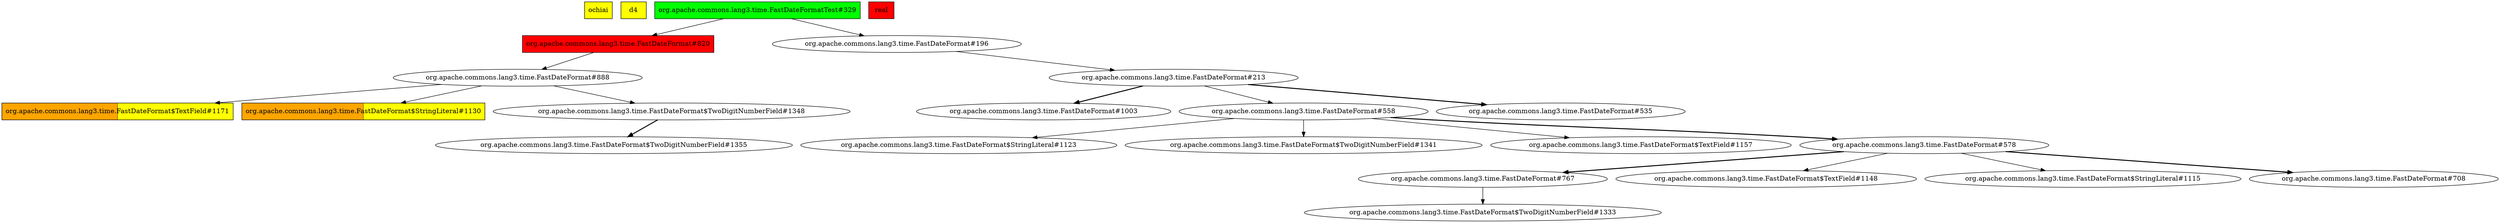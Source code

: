 digraph enhanced {
	"ochiai" [style=striped shape=box fillcolor="yellow"];
	"d4" [style=striped shape=box fillcolor="yellow"];
	"org.apache.commons.lang3.time.FastDateFormatTest#329" [style=striped shape=box fillcolor="green"];
	"org.apache.commons.lang3.time.FastDateFormat#820" [style=striped shape=box fillcolor="red"];
	"org.apache.commons.lang3.time.FastDateFormat$TextField#1171" [style=striped shape=box fillcolor="orange:yellow"];
	"real" [style=striped shape=box fillcolor="red"];
	"org.apache.commons.lang3.time.FastDateFormat$StringLiteral#1130" [style=striped shape=box fillcolor="orange:yellow"];
	"org.apache.commons.lang3.time.FastDateFormat#213" -> "org.apache.commons.lang3.time.FastDateFormat#1003" [style=bold];
	"org.apache.commons.lang3.time.FastDateFormat#888" -> "org.apache.commons.lang3.time.FastDateFormat$TextField#1171";
	"org.apache.commons.lang3.time.FastDateFormat#558" -> "org.apache.commons.lang3.time.FastDateFormat$StringLiteral#1123";
	"org.apache.commons.lang3.time.FastDateFormat#558" -> "org.apache.commons.lang3.time.FastDateFormat$TwoDigitNumberField#1341";
	"org.apache.commons.lang3.time.FastDateFormatTest#329" -> "org.apache.commons.lang3.time.FastDateFormat#196";
	"org.apache.commons.lang3.time.FastDateFormat#888" -> "org.apache.commons.lang3.time.FastDateFormat$StringLiteral#1130";
	"org.apache.commons.lang3.time.FastDateFormat#196" -> "org.apache.commons.lang3.time.FastDateFormat#213";
	"org.apache.commons.lang3.time.FastDateFormat#558" -> "org.apache.commons.lang3.time.FastDateFormat$TextField#1157";
	"org.apache.commons.lang3.time.FastDateFormat$TwoDigitNumberField#1348" -> "org.apache.commons.lang3.time.FastDateFormat$TwoDigitNumberField#1355" [style=bold];
	"org.apache.commons.lang3.time.FastDateFormat#767" -> "org.apache.commons.lang3.time.FastDateFormat$TwoDigitNumberField#1333";
	"org.apache.commons.lang3.time.FastDateFormat#820" -> "org.apache.commons.lang3.time.FastDateFormat#888";
	"org.apache.commons.lang3.time.FastDateFormat#578" -> "org.apache.commons.lang3.time.FastDateFormat#767" [style=bold];
	"org.apache.commons.lang3.time.FastDateFormat#578" -> "org.apache.commons.lang3.time.FastDateFormat$TextField#1148";
	"org.apache.commons.lang3.time.FastDateFormat#213" -> "org.apache.commons.lang3.time.FastDateFormat#558";
	"org.apache.commons.lang3.time.FastDateFormatTest#329" -> "org.apache.commons.lang3.time.FastDateFormat#820";
	"org.apache.commons.lang3.time.FastDateFormat#558" -> "org.apache.commons.lang3.time.FastDateFormat#578" [style=bold];
	"org.apache.commons.lang3.time.FastDateFormat#888" -> "org.apache.commons.lang3.time.FastDateFormat$TwoDigitNumberField#1348";
	"org.apache.commons.lang3.time.FastDateFormat#213" -> "org.apache.commons.lang3.time.FastDateFormat#535" [style=bold];
	"org.apache.commons.lang3.time.FastDateFormat#578" -> "org.apache.commons.lang3.time.FastDateFormat$StringLiteral#1115";
	"org.apache.commons.lang3.time.FastDateFormat#578" -> "org.apache.commons.lang3.time.FastDateFormat#708" [style=bold];
}
